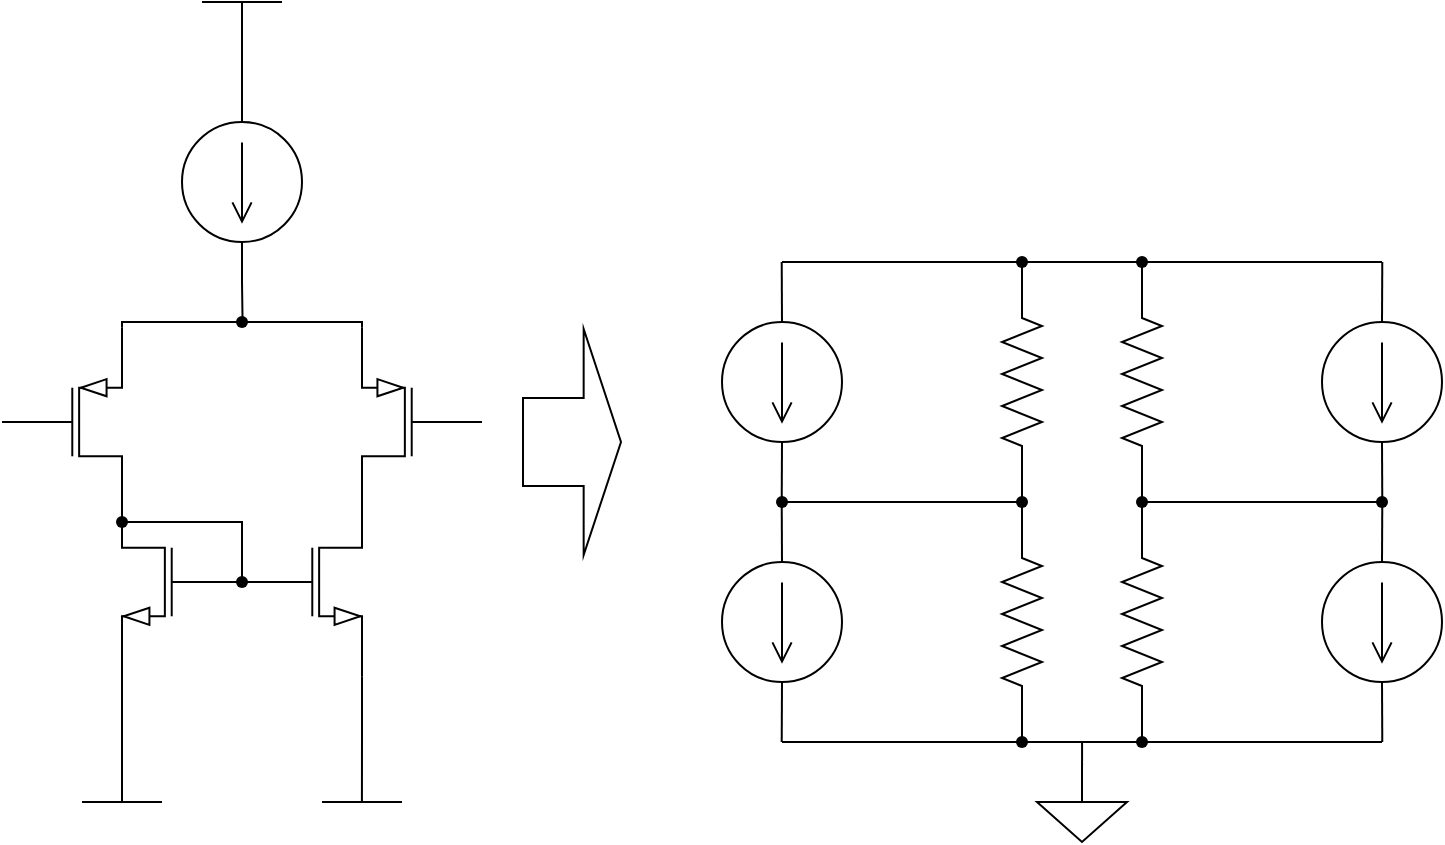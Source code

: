 <mxfile version="21.1.2" type="device">
  <diagram name="ページ1" id="FFMueQO-EUXQi7l5rMOx">
    <mxGraphModel dx="1418" dy="828" grid="1" gridSize="10" guides="0" tooltips="1" connect="1" arrows="0" fold="1" page="1" pageScale="1" pageWidth="827" pageHeight="1169" math="1" shadow="0">
      <root>
        <mxCell id="0" />
        <mxCell id="1" parent="0" />
        <mxCell id="cbPaqE-doftvkdimma7p-17" style="edgeStyle=orthogonalEdgeStyle;rounded=0;orthogonalLoop=1;jettySize=auto;html=1;exitX=0.5;exitY=1;exitDx=0;exitDy=0;exitPerimeter=0;endArrow=none;endFill=0;" parent="1" source="cbPaqE-doftvkdimma7p-2" edge="1">
          <mxGeometry relative="1" as="geometry">
            <mxPoint x="240.286" y="360" as="targetPoint" />
          </mxGeometry>
        </mxCell>
        <mxCell id="cbPaqE-doftvkdimma7p-21" style="edgeStyle=orthogonalEdgeStyle;rounded=0;orthogonalLoop=1;jettySize=auto;html=1;exitX=0.5;exitY=0;exitDx=0;exitDy=0;exitPerimeter=0;endArrow=none;endFill=0;" parent="1" source="cbPaqE-doftvkdimma7p-2" edge="1">
          <mxGeometry relative="1" as="geometry">
            <mxPoint x="240" y="200" as="targetPoint" />
          </mxGeometry>
        </mxCell>
        <mxCell id="cbPaqE-doftvkdimma7p-2" value="" style="pointerEvents=1;verticalLabelPosition=bottom;shadow=0;dashed=0;align=center;html=1;verticalAlign=top;shape=mxgraph.electrical.signal_sources.source;aspect=fixed;points=[[0.5,0,0],[1,0.5,0],[0.5,1,0],[0,0.5,0]];elSignalType=dc2;" parent="1" vertex="1">
          <mxGeometry x="210" y="260" width="60" height="60" as="geometry" />
        </mxCell>
        <mxCell id="cbPaqE-doftvkdimma7p-11" value="" style="verticalLabelPosition=bottom;shadow=0;dashed=0;align=center;html=1;verticalAlign=top;shape=mxgraph.electrical.transistors.pmos;pointerEvents=1;flipH=1;" parent="1" vertex="1">
          <mxGeometry x="300" y="360" width="60" height="100" as="geometry" />
        </mxCell>
        <mxCell id="cbPaqE-doftvkdimma7p-16" style="edgeStyle=orthogonalEdgeStyle;rounded=0;orthogonalLoop=1;jettySize=auto;html=1;exitX=1;exitY=0;exitDx=0;exitDy=0;exitPerimeter=0;entryX=1;entryY=0;entryDx=0;entryDy=0;entryPerimeter=0;endArrow=none;endFill=0;" parent="1" source="cbPaqE-doftvkdimma7p-12" target="cbPaqE-doftvkdimma7p-11" edge="1">
          <mxGeometry relative="1" as="geometry">
            <Array as="points">
              <mxPoint x="180" y="360" />
              <mxPoint x="300" y="360" />
            </Array>
          </mxGeometry>
        </mxCell>
        <mxCell id="cbPaqE-doftvkdimma7p-12" value="" style="verticalLabelPosition=bottom;shadow=0;dashed=0;align=center;html=1;verticalAlign=top;shape=mxgraph.electrical.transistors.pmos;pointerEvents=1;" parent="1" vertex="1">
          <mxGeometry x="120" y="360" width="60" height="100" as="geometry" />
        </mxCell>
        <mxCell id="cbPaqE-doftvkdimma7p-13" value="" style="verticalLabelPosition=bottom;shadow=0;dashed=0;align=center;html=1;verticalAlign=top;shape=mxgraph.electrical.transistors.nmos;pointerEvents=1;flipH=1;" parent="1" vertex="1">
          <mxGeometry x="180" y="440" width="60" height="100" as="geometry" />
        </mxCell>
        <mxCell id="cbPaqE-doftvkdimma7p-103" style="edgeStyle=orthogonalEdgeStyle;shape=connector;rounded=0;orthogonalLoop=1;jettySize=auto;html=1;exitX=1;exitY=1;exitDx=0;exitDy=0;exitPerimeter=0;labelBackgroundColor=default;strokeColor=default;fontFamily=Helvetica;fontSize=11;fontColor=default;endArrow=none;endFill=0;" parent="1" source="cbPaqE-doftvkdimma7p-14" edge="1">
          <mxGeometry relative="1" as="geometry">
            <mxPoint x="299.962" y="600" as="targetPoint" />
          </mxGeometry>
        </mxCell>
        <mxCell id="cbPaqE-doftvkdimma7p-14" value="" style="verticalLabelPosition=bottom;shadow=0;dashed=0;align=center;html=1;verticalAlign=top;shape=mxgraph.electrical.transistors.nmos;pointerEvents=1;" parent="1" vertex="1">
          <mxGeometry x="240" y="440" width="60" height="100" as="geometry" />
        </mxCell>
        <mxCell id="cbPaqE-doftvkdimma7p-18" value="" style="shape=waypoint;sketch=0;fillStyle=solid;size=6;pointerEvents=1;points=[];fillColor=none;resizable=0;rotatable=0;perimeter=centerPerimeter;snapToPoint=1;" parent="1" vertex="1">
          <mxGeometry x="230" y="350" width="20" height="20" as="geometry" />
        </mxCell>
        <mxCell id="cbPaqE-doftvkdimma7p-20" value="" style="endArrow=none;html=1;rounded=0;" parent="1" edge="1">
          <mxGeometry width="50" height="50" relative="1" as="geometry">
            <mxPoint x="220" y="200" as="sourcePoint" />
            <mxPoint x="260" y="200" as="targetPoint" />
          </mxGeometry>
        </mxCell>
        <mxCell id="cbPaqE-doftvkdimma7p-24" value="" style="endArrow=none;html=1;rounded=0;" parent="1" edge="1">
          <mxGeometry width="50" height="50" relative="1" as="geometry">
            <mxPoint x="160" y="600" as="sourcePoint" />
            <mxPoint x="200" y="600" as="targetPoint" />
          </mxGeometry>
        </mxCell>
        <mxCell id="cbPaqE-doftvkdimma7p-25" value="" style="endArrow=none;html=1;rounded=0;" parent="1" edge="1">
          <mxGeometry width="50" height="50" relative="1" as="geometry">
            <mxPoint x="280" y="600" as="sourcePoint" />
            <mxPoint x="320" y="600" as="targetPoint" />
          </mxGeometry>
        </mxCell>
        <mxCell id="cbPaqE-doftvkdimma7p-80" style="edgeStyle=orthogonalEdgeStyle;shape=connector;rounded=0;orthogonalLoop=1;jettySize=auto;html=1;exitX=1;exitY=1;exitDx=0;exitDy=0;exitPerimeter=0;labelBackgroundColor=default;strokeColor=default;fontFamily=Helvetica;fontSize=11;fontColor=default;endArrow=none;endFill=0;" parent="1" edge="1">
          <mxGeometry relative="1" as="geometry">
            <mxPoint x="180" y="600" as="targetPoint" />
            <mxPoint x="180" y="537" as="sourcePoint" />
          </mxGeometry>
        </mxCell>
        <mxCell id="cbPaqE-doftvkdimma7p-108" value="" style="group;flipV=1;" parent="1" vertex="1" connectable="0">
          <mxGeometry x="170" y="450" width="80" height="50" as="geometry" />
        </mxCell>
        <mxCell id="cbPaqE-doftvkdimma7p-109" value="" style="endArrow=none;html=1;rounded=0;labelBackgroundColor=default;strokeColor=default;fontFamily=Helvetica;fontSize=11;fontColor=default;shape=connector;" parent="cbPaqE-doftvkdimma7p-108" edge="1">
          <mxGeometry width="50" height="50" relative="1" as="geometry">
            <mxPoint x="10" y="10" as="sourcePoint" />
            <mxPoint x="70" y="40" as="targetPoint" />
            <Array as="points">
              <mxPoint x="70" y="10" />
            </Array>
          </mxGeometry>
        </mxCell>
        <mxCell id="cbPaqE-doftvkdimma7p-110" value="" style="shape=waypoint;sketch=0;fillStyle=solid;size=6;pointerEvents=1;points=[];fillColor=none;resizable=0;rotatable=0;perimeter=centerPerimeter;snapToPoint=1;" parent="cbPaqE-doftvkdimma7p-108" vertex="1">
          <mxGeometry x="60" y="30" width="20" height="20" as="geometry" />
        </mxCell>
        <mxCell id="cbPaqE-doftvkdimma7p-111" value="" style="shape=waypoint;sketch=0;fillStyle=solid;size=6;pointerEvents=1;points=[];fillColor=none;resizable=0;rotatable=0;perimeter=centerPerimeter;snapToPoint=1;" parent="cbPaqE-doftvkdimma7p-108" vertex="1">
          <mxGeometry width="20" height="20" as="geometry" />
        </mxCell>
        <mxCell id="SY9ngFIHZapkgAU1wPwu-5" value="" style="shape=flexArrow;endArrow=classic;html=1;rounded=0;endWidth=68;endSize=5.89;width=44;" parent="1" edge="1">
          <mxGeometry width="50" height="50" relative="1" as="geometry">
            <mxPoint x="380" y="420" as="sourcePoint" />
            <mxPoint x="430" y="420" as="targetPoint" />
          </mxGeometry>
        </mxCell>
        <mxCell id="SY9ngFIHZapkgAU1wPwu-33" value="" style="group;flipH=1;" parent="1" vertex="1" connectable="0">
          <mxGeometry x="680" y="330" width="160" height="240" as="geometry" />
        </mxCell>
        <mxCell id="SY9ngFIHZapkgAU1wPwu-21" style="edgeStyle=orthogonalEdgeStyle;shape=connector;rounded=0;orthogonalLoop=1;jettySize=auto;html=1;exitX=0.5;exitY=0;exitDx=0;exitDy=0;exitPerimeter=0;labelBackgroundColor=default;strokeColor=default;fontFamily=Helvetica;fontSize=11;fontColor=default;endArrow=none;endFill=0;" parent="SY9ngFIHZapkgAU1wPwu-33" source="SY9ngFIHZapkgAU1wPwu-23" edge="1">
          <mxGeometry relative="1" as="geometry">
            <mxPoint x="130.143" as="targetPoint" />
          </mxGeometry>
        </mxCell>
        <mxCell id="SY9ngFIHZapkgAU1wPwu-22" style="edgeStyle=orthogonalEdgeStyle;shape=connector;rounded=0;orthogonalLoop=1;jettySize=auto;html=1;exitX=0.5;exitY=1;exitDx=0;exitDy=0;exitPerimeter=0;labelBackgroundColor=default;strokeColor=default;fontFamily=Helvetica;fontSize=11;fontColor=default;endArrow=none;endFill=0;" parent="SY9ngFIHZapkgAU1wPwu-33" source="SY9ngFIHZapkgAU1wPwu-23" edge="1">
          <mxGeometry relative="1" as="geometry">
            <mxPoint x="130.143" y="120" as="targetPoint" />
          </mxGeometry>
        </mxCell>
        <mxCell id="SY9ngFIHZapkgAU1wPwu-23" value="" style="pointerEvents=1;verticalLabelPosition=bottom;shadow=0;dashed=0;align=center;html=1;verticalAlign=top;shape=mxgraph.electrical.signal_sources.source;aspect=fixed;points=[[0.5,0,0],[1,0.5,0],[0.5,1,0],[0,0.5,0]];elSignalType=dc2;" parent="SY9ngFIHZapkgAU1wPwu-33" vertex="1">
          <mxGeometry x="100" y="30" width="60" height="60" as="geometry" />
        </mxCell>
        <mxCell id="SY9ngFIHZapkgAU1wPwu-24" style="edgeStyle=orthogonalEdgeStyle;rounded=0;orthogonalLoop=1;jettySize=auto;html=1;exitX=0;exitY=0.5;exitDx=0;exitDy=0;exitPerimeter=0;endArrow=none;endFill=0;" parent="SY9ngFIHZapkgAU1wPwu-33" source="SY9ngFIHZapkgAU1wPwu-26" edge="1">
          <mxGeometry relative="1" as="geometry">
            <mxPoint x="130" as="targetPoint" />
            <Array as="points">
              <mxPoint x="10" />
            </Array>
          </mxGeometry>
        </mxCell>
        <mxCell id="SY9ngFIHZapkgAU1wPwu-25" style="edgeStyle=orthogonalEdgeStyle;shape=connector;rounded=0;orthogonalLoop=1;jettySize=auto;html=1;exitX=1;exitY=0.5;exitDx=0;exitDy=0;exitPerimeter=0;labelBackgroundColor=default;strokeColor=default;fontFamily=Helvetica;fontSize=11;fontColor=default;endArrow=none;endFill=0;" parent="SY9ngFIHZapkgAU1wPwu-33" source="SY9ngFIHZapkgAU1wPwu-26" edge="1">
          <mxGeometry relative="1" as="geometry">
            <mxPoint x="130" y="120" as="targetPoint" />
            <Array as="points">
              <mxPoint x="10" y="120" />
            </Array>
          </mxGeometry>
        </mxCell>
        <mxCell id="SY9ngFIHZapkgAU1wPwu-26" value="" style="pointerEvents=1;verticalLabelPosition=bottom;shadow=0;dashed=0;align=center;html=1;verticalAlign=top;shape=mxgraph.electrical.resistors.resistor_2;direction=south;" parent="SY9ngFIHZapkgAU1wPwu-33" vertex="1">
          <mxGeometry y="10" width="20" height="100" as="geometry" />
        </mxCell>
        <mxCell id="SY9ngFIHZapkgAU1wPwu-27" style="edgeStyle=orthogonalEdgeStyle;shape=connector;rounded=0;orthogonalLoop=1;jettySize=auto;html=1;exitX=0.5;exitY=0;exitDx=0;exitDy=0;exitPerimeter=0;labelBackgroundColor=default;strokeColor=default;fontFamily=Helvetica;fontSize=11;fontColor=default;endArrow=none;endFill=0;" parent="SY9ngFIHZapkgAU1wPwu-33" source="SY9ngFIHZapkgAU1wPwu-29" edge="1">
          <mxGeometry relative="1" as="geometry">
            <mxPoint x="130.143" y="120" as="targetPoint" />
          </mxGeometry>
        </mxCell>
        <mxCell id="SY9ngFIHZapkgAU1wPwu-28" style="edgeStyle=orthogonalEdgeStyle;shape=connector;rounded=0;orthogonalLoop=1;jettySize=auto;html=1;exitX=0.5;exitY=1;exitDx=0;exitDy=0;exitPerimeter=0;labelBackgroundColor=default;strokeColor=default;fontFamily=Helvetica;fontSize=11;fontColor=default;endArrow=none;endFill=0;" parent="SY9ngFIHZapkgAU1wPwu-33" source="SY9ngFIHZapkgAU1wPwu-29" edge="1">
          <mxGeometry relative="1" as="geometry">
            <mxPoint x="130.143" y="240" as="targetPoint" />
          </mxGeometry>
        </mxCell>
        <mxCell id="SY9ngFIHZapkgAU1wPwu-29" value="" style="pointerEvents=1;verticalLabelPosition=bottom;shadow=0;dashed=0;align=center;html=1;verticalAlign=top;shape=mxgraph.electrical.signal_sources.source;aspect=fixed;points=[[0.5,0,0],[1,0.5,0],[0.5,1,0],[0,0.5,0]];elSignalType=dc2;" parent="SY9ngFIHZapkgAU1wPwu-33" vertex="1">
          <mxGeometry x="100" y="150" width="60" height="60" as="geometry" />
        </mxCell>
        <mxCell id="SY9ngFIHZapkgAU1wPwu-30" style="edgeStyle=orthogonalEdgeStyle;rounded=0;orthogonalLoop=1;jettySize=auto;html=1;exitX=0;exitY=0.5;exitDx=0;exitDy=0;exitPerimeter=0;endArrow=none;endFill=0;" parent="SY9ngFIHZapkgAU1wPwu-33" source="SY9ngFIHZapkgAU1wPwu-32" edge="1">
          <mxGeometry relative="1" as="geometry">
            <mxPoint x="130" y="120" as="targetPoint" />
            <Array as="points">
              <mxPoint x="10" y="120" />
            </Array>
          </mxGeometry>
        </mxCell>
        <mxCell id="SY9ngFIHZapkgAU1wPwu-31" style="edgeStyle=orthogonalEdgeStyle;shape=connector;rounded=0;orthogonalLoop=1;jettySize=auto;html=1;exitX=1;exitY=0.5;exitDx=0;exitDy=0;exitPerimeter=0;labelBackgroundColor=default;strokeColor=default;fontFamily=Helvetica;fontSize=11;fontColor=default;endArrow=none;endFill=0;" parent="SY9ngFIHZapkgAU1wPwu-33" source="SY9ngFIHZapkgAU1wPwu-32" edge="1">
          <mxGeometry relative="1" as="geometry">
            <mxPoint x="130" y="240" as="targetPoint" />
            <Array as="points">
              <mxPoint x="10" y="240" />
            </Array>
          </mxGeometry>
        </mxCell>
        <mxCell id="SY9ngFIHZapkgAU1wPwu-32" value="" style="pointerEvents=1;verticalLabelPosition=bottom;shadow=0;dashed=0;align=center;html=1;verticalAlign=top;shape=mxgraph.electrical.resistors.resistor_2;direction=south;" parent="SY9ngFIHZapkgAU1wPwu-33" vertex="1">
          <mxGeometry y="130" width="20" height="100" as="geometry" />
        </mxCell>
        <mxCell id="SY9ngFIHZapkgAU1wPwu-36" value="" style="endArrow=none;html=1;rounded=0;labelBackgroundColor=default;strokeColor=default;fontFamily=Helvetica;fontSize=11;fontColor=default;shape=connector;" parent="SY9ngFIHZapkgAU1wPwu-33" edge="1">
          <mxGeometry width="50" height="50" relative="1" as="geometry">
            <mxPoint x="-80" y="240" as="sourcePoint" />
            <mxPoint x="40" y="240" as="targetPoint" />
          </mxGeometry>
        </mxCell>
        <mxCell id="SY9ngFIHZapkgAU1wPwu-46" value="" style="shape=waypoint;sketch=0;fillStyle=solid;size=6;pointerEvents=1;points=[];fillColor=none;resizable=0;rotatable=0;perimeter=centerPerimeter;snapToPoint=1;fontFamily=Helvetica;fontSize=11;fontColor=default;" parent="SY9ngFIHZapkgAU1wPwu-33" vertex="1">
          <mxGeometry y="110" width="20" height="20" as="geometry" />
        </mxCell>
        <mxCell id="SY9ngFIHZapkgAU1wPwu-45" value="" style="shape=waypoint;sketch=0;fillStyle=solid;size=6;pointerEvents=1;points=[];fillColor=none;resizable=0;rotatable=0;perimeter=centerPerimeter;snapToPoint=1;fontFamily=Helvetica;fontSize=11;fontColor=default;" parent="SY9ngFIHZapkgAU1wPwu-33" vertex="1">
          <mxGeometry x="120" y="110" width="20" height="20" as="geometry" />
        </mxCell>
        <mxCell id="SY9ngFIHZapkgAU1wPwu-47" value="" style="shape=waypoint;sketch=0;fillStyle=solid;size=6;pointerEvents=1;points=[];fillColor=none;resizable=0;rotatable=0;perimeter=centerPerimeter;snapToPoint=1;fontFamily=Helvetica;fontSize=11;fontColor=default;" parent="SY9ngFIHZapkgAU1wPwu-33" vertex="1">
          <mxGeometry y="-10" width="20" height="20" as="geometry" />
        </mxCell>
        <mxCell id="SY9ngFIHZapkgAU1wPwu-34" value="" style="group" parent="1" vertex="1" connectable="0">
          <mxGeometry x="480" y="330" width="160" height="240" as="geometry" />
        </mxCell>
        <mxCell id="SY9ngFIHZapkgAU1wPwu-13" style="edgeStyle=orthogonalEdgeStyle;shape=connector;rounded=0;orthogonalLoop=1;jettySize=auto;html=1;exitX=0.5;exitY=0;exitDx=0;exitDy=0;exitPerimeter=0;labelBackgroundColor=default;strokeColor=default;fontFamily=Helvetica;fontSize=11;fontColor=default;endArrow=none;endFill=0;" parent="SY9ngFIHZapkgAU1wPwu-34" source="SY9ngFIHZapkgAU1wPwu-6" edge="1">
          <mxGeometry relative="1" as="geometry">
            <mxPoint x="29.857" as="targetPoint" />
          </mxGeometry>
        </mxCell>
        <mxCell id="SY9ngFIHZapkgAU1wPwu-14" style="edgeStyle=orthogonalEdgeStyle;shape=connector;rounded=0;orthogonalLoop=1;jettySize=auto;html=1;exitX=0.5;exitY=1;exitDx=0;exitDy=0;exitPerimeter=0;labelBackgroundColor=default;strokeColor=default;fontFamily=Helvetica;fontSize=11;fontColor=default;endArrow=none;endFill=0;" parent="SY9ngFIHZapkgAU1wPwu-34" source="SY9ngFIHZapkgAU1wPwu-6" edge="1">
          <mxGeometry relative="1" as="geometry">
            <mxPoint x="29.857" y="120" as="targetPoint" />
          </mxGeometry>
        </mxCell>
        <mxCell id="SY9ngFIHZapkgAU1wPwu-6" value="" style="pointerEvents=1;verticalLabelPosition=bottom;shadow=0;dashed=0;align=center;html=1;verticalAlign=top;shape=mxgraph.electrical.signal_sources.source;aspect=fixed;points=[[0.5,0,0],[1,0.5,0],[0.5,1,0],[0,0.5,0]];elSignalType=dc2;" parent="SY9ngFIHZapkgAU1wPwu-34" vertex="1">
          <mxGeometry y="30" width="60" height="60" as="geometry" />
        </mxCell>
        <mxCell id="SY9ngFIHZapkgAU1wPwu-11" style="edgeStyle=orthogonalEdgeStyle;rounded=0;orthogonalLoop=1;jettySize=auto;html=1;exitX=0;exitY=0.5;exitDx=0;exitDy=0;exitPerimeter=0;endArrow=none;endFill=0;" parent="SY9ngFIHZapkgAU1wPwu-34" source="SY9ngFIHZapkgAU1wPwu-10" edge="1">
          <mxGeometry relative="1" as="geometry">
            <mxPoint x="30" as="targetPoint" />
            <Array as="points">
              <mxPoint x="150" />
            </Array>
          </mxGeometry>
        </mxCell>
        <mxCell id="SY9ngFIHZapkgAU1wPwu-12" style="edgeStyle=orthogonalEdgeStyle;shape=connector;rounded=0;orthogonalLoop=1;jettySize=auto;html=1;exitX=1;exitY=0.5;exitDx=0;exitDy=0;exitPerimeter=0;labelBackgroundColor=default;strokeColor=default;fontFamily=Helvetica;fontSize=11;fontColor=default;endArrow=none;endFill=0;" parent="SY9ngFIHZapkgAU1wPwu-34" source="SY9ngFIHZapkgAU1wPwu-10" edge="1">
          <mxGeometry relative="1" as="geometry">
            <mxPoint x="30" y="120" as="targetPoint" />
            <Array as="points">
              <mxPoint x="150" y="120" />
            </Array>
          </mxGeometry>
        </mxCell>
        <mxCell id="SY9ngFIHZapkgAU1wPwu-10" value="" style="pointerEvents=1;verticalLabelPosition=bottom;shadow=0;dashed=0;align=center;html=1;verticalAlign=top;shape=mxgraph.electrical.resistors.resistor_2;direction=south;" parent="SY9ngFIHZapkgAU1wPwu-34" vertex="1">
          <mxGeometry x="140" y="10" width="20" height="100" as="geometry" />
        </mxCell>
        <mxCell id="SY9ngFIHZapkgAU1wPwu-15" style="edgeStyle=orthogonalEdgeStyle;shape=connector;rounded=0;orthogonalLoop=1;jettySize=auto;html=1;exitX=0.5;exitY=0;exitDx=0;exitDy=0;exitPerimeter=0;labelBackgroundColor=default;strokeColor=default;fontFamily=Helvetica;fontSize=11;fontColor=default;endArrow=none;endFill=0;" parent="SY9ngFIHZapkgAU1wPwu-34" source="SY9ngFIHZapkgAU1wPwu-17" edge="1">
          <mxGeometry relative="1" as="geometry">
            <mxPoint x="29.857" y="120" as="targetPoint" />
          </mxGeometry>
        </mxCell>
        <mxCell id="SY9ngFIHZapkgAU1wPwu-16" style="edgeStyle=orthogonalEdgeStyle;shape=connector;rounded=0;orthogonalLoop=1;jettySize=auto;html=1;exitX=0.5;exitY=1;exitDx=0;exitDy=0;exitPerimeter=0;labelBackgroundColor=default;strokeColor=default;fontFamily=Helvetica;fontSize=11;fontColor=default;endArrow=none;endFill=0;" parent="SY9ngFIHZapkgAU1wPwu-34" source="SY9ngFIHZapkgAU1wPwu-17" edge="1">
          <mxGeometry relative="1" as="geometry">
            <mxPoint x="29.857" y="240" as="targetPoint" />
          </mxGeometry>
        </mxCell>
        <mxCell id="SY9ngFIHZapkgAU1wPwu-17" value="" style="pointerEvents=1;verticalLabelPosition=bottom;shadow=0;dashed=0;align=center;html=1;verticalAlign=top;shape=mxgraph.electrical.signal_sources.source;aspect=fixed;points=[[0.5,0,0],[1,0.5,0],[0.5,1,0],[0,0.5,0]];elSignalType=dc2;" parent="SY9ngFIHZapkgAU1wPwu-34" vertex="1">
          <mxGeometry y="150" width="60" height="60" as="geometry" />
        </mxCell>
        <mxCell id="SY9ngFIHZapkgAU1wPwu-18" style="edgeStyle=orthogonalEdgeStyle;rounded=0;orthogonalLoop=1;jettySize=auto;html=1;exitX=0;exitY=0.5;exitDx=0;exitDy=0;exitPerimeter=0;endArrow=none;endFill=0;" parent="SY9ngFIHZapkgAU1wPwu-34" source="SY9ngFIHZapkgAU1wPwu-20" edge="1">
          <mxGeometry relative="1" as="geometry">
            <mxPoint x="30" y="120" as="targetPoint" />
            <Array as="points">
              <mxPoint x="150" y="120" />
            </Array>
          </mxGeometry>
        </mxCell>
        <mxCell id="SY9ngFIHZapkgAU1wPwu-19" style="edgeStyle=orthogonalEdgeStyle;shape=connector;rounded=0;orthogonalLoop=1;jettySize=auto;html=1;exitX=1;exitY=0.5;exitDx=0;exitDy=0;exitPerimeter=0;labelBackgroundColor=default;strokeColor=default;fontFamily=Helvetica;fontSize=11;fontColor=default;endArrow=none;endFill=0;" parent="SY9ngFIHZapkgAU1wPwu-34" source="SY9ngFIHZapkgAU1wPwu-20" edge="1">
          <mxGeometry relative="1" as="geometry">
            <mxPoint x="30" y="240" as="targetPoint" />
            <Array as="points">
              <mxPoint x="150" y="240" />
            </Array>
          </mxGeometry>
        </mxCell>
        <mxCell id="SY9ngFIHZapkgAU1wPwu-20" value="" style="pointerEvents=1;verticalLabelPosition=bottom;shadow=0;dashed=0;align=center;html=1;verticalAlign=top;shape=mxgraph.electrical.resistors.resistor_2;direction=south;" parent="SY9ngFIHZapkgAU1wPwu-34" vertex="1">
          <mxGeometry x="140" y="130" width="20" height="100" as="geometry" />
        </mxCell>
        <mxCell id="SY9ngFIHZapkgAU1wPwu-42" value="" style="shape=waypoint;sketch=0;fillStyle=solid;size=6;pointerEvents=1;points=[];fillColor=none;resizable=0;rotatable=0;perimeter=centerPerimeter;snapToPoint=1;fontFamily=Helvetica;fontSize=11;fontColor=default;" parent="SY9ngFIHZapkgAU1wPwu-34" vertex="1">
          <mxGeometry x="20" y="110" width="20" height="20" as="geometry" />
        </mxCell>
        <mxCell id="SY9ngFIHZapkgAU1wPwu-48" value="" style="shape=waypoint;sketch=0;fillStyle=solid;size=6;pointerEvents=1;points=[];fillColor=none;resizable=0;rotatable=0;perimeter=centerPerimeter;snapToPoint=1;fontFamily=Helvetica;fontSize=11;fontColor=default;" parent="SY9ngFIHZapkgAU1wPwu-34" vertex="1">
          <mxGeometry x="140" y="-10" width="20" height="20" as="geometry" />
        </mxCell>
        <mxCell id="SY9ngFIHZapkgAU1wPwu-37" value="" style="endArrow=none;html=1;rounded=0;labelBackgroundColor=default;strokeColor=default;fontFamily=Helvetica;fontSize=11;fontColor=default;shape=connector;" parent="1" edge="1">
          <mxGeometry width="50" height="50" relative="1" as="geometry">
            <mxPoint x="600" y="330" as="sourcePoint" />
            <mxPoint x="720" y="330" as="targetPoint" />
          </mxGeometry>
        </mxCell>
        <mxCell id="SY9ngFIHZapkgAU1wPwu-44" value="" style="shape=waypoint;sketch=0;fillStyle=solid;size=6;pointerEvents=1;points=[];fillColor=none;resizable=0;rotatable=0;perimeter=centerPerimeter;snapToPoint=1;fontFamily=Helvetica;fontSize=11;fontColor=default;" parent="1" vertex="1">
          <mxGeometry x="620" y="440" width="20" height="20" as="geometry" />
        </mxCell>
        <mxCell id="SY9ngFIHZapkgAU1wPwu-49" value="" style="shape=waypoint;sketch=0;fillStyle=solid;size=6;pointerEvents=1;points=[];fillColor=none;resizable=0;rotatable=0;perimeter=centerPerimeter;snapToPoint=1;fontFamily=Helvetica;fontSize=11;fontColor=default;" parent="1" vertex="1">
          <mxGeometry x="680" y="560" width="20" height="20" as="geometry" />
        </mxCell>
        <mxCell id="SY9ngFIHZapkgAU1wPwu-50" value="" style="shape=waypoint;sketch=0;fillStyle=solid;size=6;pointerEvents=1;points=[];fillColor=none;resizable=0;rotatable=0;perimeter=centerPerimeter;snapToPoint=1;fontFamily=Helvetica;fontSize=11;fontColor=default;" parent="1" vertex="1">
          <mxGeometry x="620" y="560" width="20" height="20" as="geometry" />
        </mxCell>
        <mxCell id="SY9ngFIHZapkgAU1wPwu-52" style="edgeStyle=orthogonalEdgeStyle;shape=connector;rounded=0;orthogonalLoop=1;jettySize=auto;html=1;exitX=0.5;exitY=1;exitDx=0;exitDy=0;exitPerimeter=0;labelBackgroundColor=default;strokeColor=default;fontFamily=Helvetica;fontSize=11;fontColor=default;endArrow=none;endFill=0;" parent="1" edge="1">
          <mxGeometry relative="1" as="geometry">
            <mxPoint x="659.996" y="600" as="targetPoint" />
            <mxPoint x="660.03" y="570" as="sourcePoint" />
          </mxGeometry>
        </mxCell>
        <mxCell id="aCyQF4EITfNrYf6D1kt1-1" value="" style="pointerEvents=1;verticalLabelPosition=bottom;shadow=0;dashed=0;align=center;html=1;verticalAlign=top;shape=mxgraph.electrical.signal_sources.signal_ground;" vertex="1" parent="1">
          <mxGeometry x="637.5" y="590" width="45" height="30" as="geometry" />
        </mxCell>
      </root>
    </mxGraphModel>
  </diagram>
</mxfile>
